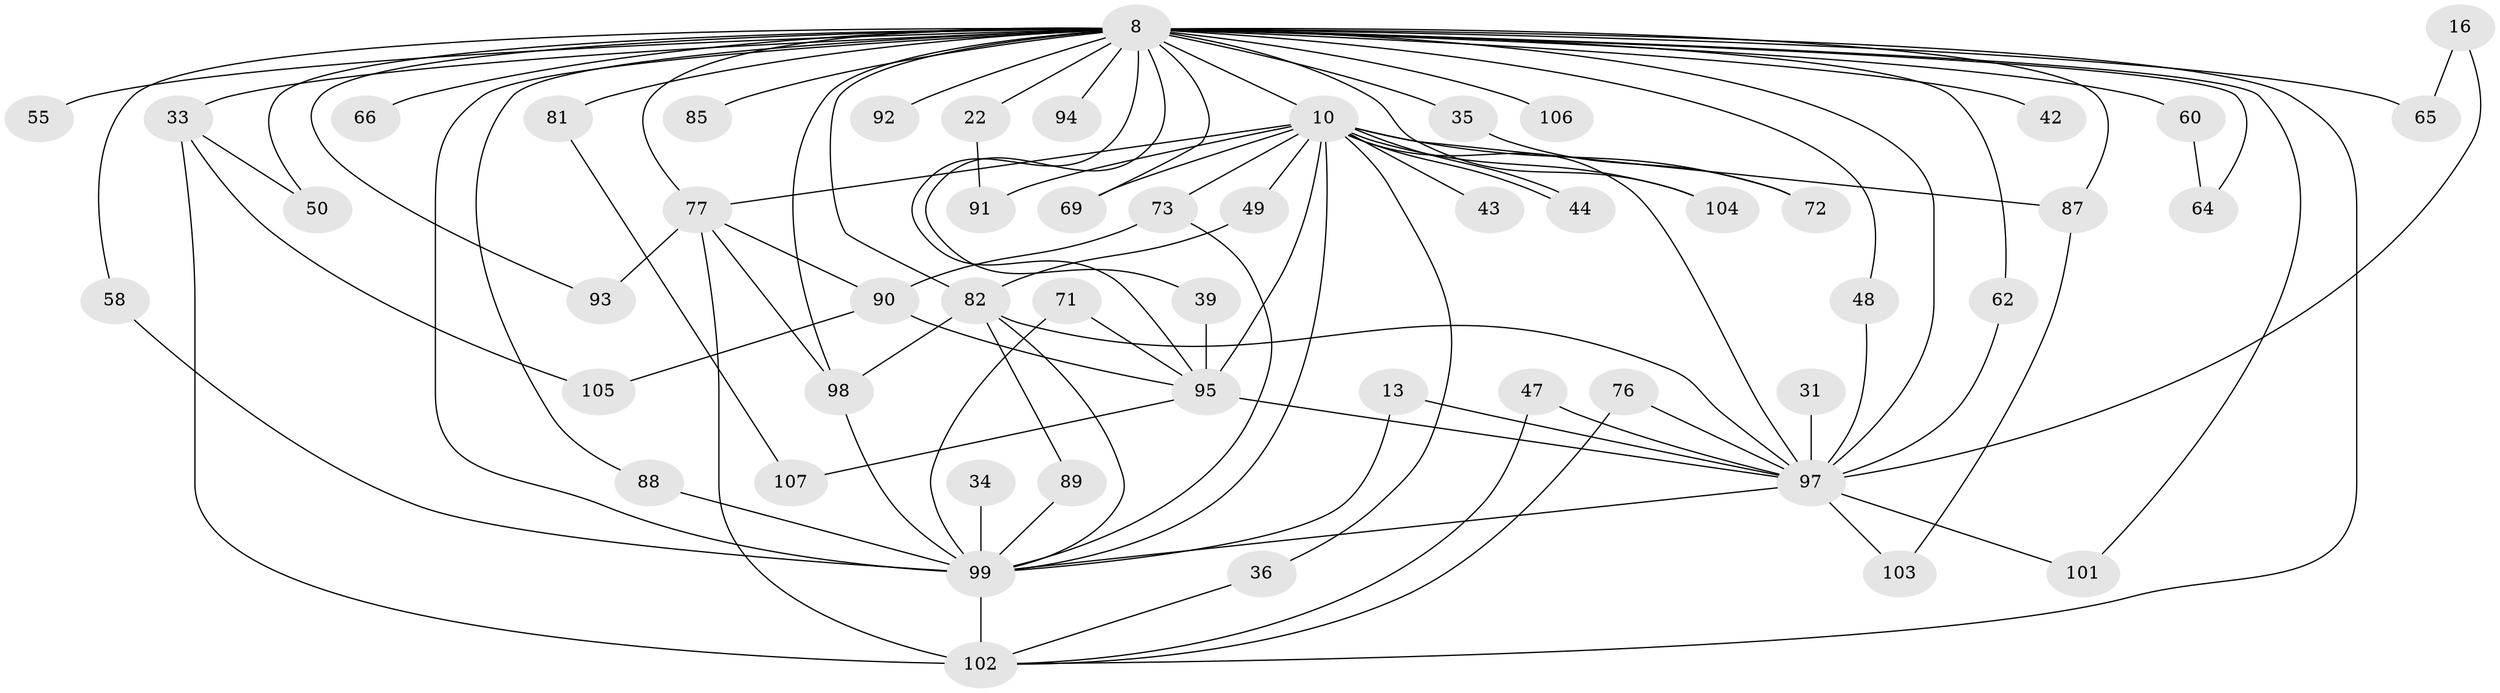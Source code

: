 // original degree distribution, {18: 0.028037383177570093, 13: 0.009345794392523364, 31: 0.009345794392523364, 23: 0.018691588785046728, 19: 0.009345794392523364, 26: 0.009345794392523364, 20: 0.009345794392523364, 5: 0.009345794392523364, 3: 0.2897196261682243, 4: 0.09345794392523364, 2: 0.4766355140186916, 7: 0.018691588785046728, 9: 0.009345794392523364, 6: 0.009345794392523364}
// Generated by graph-tools (version 1.1) at 2025/46/03/09/25 04:46:39]
// undirected, 53 vertices, 95 edges
graph export_dot {
graph [start="1"]
  node [color=gray90,style=filled];
  8 [super="+4+7"];
  10 [super="+5"];
  13;
  16;
  22;
  31;
  33 [super="+26+21"];
  34;
  35;
  36;
  39;
  42 [super="+23"];
  43;
  44;
  47;
  48;
  49;
  50;
  55;
  58;
  60;
  62;
  64;
  65 [super="+11+61"];
  66;
  69;
  71;
  72;
  73 [super="+68"];
  76;
  77 [super="+75"];
  81 [super="+67"];
  82 [super="+38+57"];
  85;
  87 [super="+37+70"];
  88 [super="+56"];
  89;
  90 [super="+83"];
  91;
  92 [super="+80"];
  93;
  94;
  95 [super="+24+74"];
  97 [super="+79+9"];
  98 [super="+96+84+63"];
  99 [super="+28+78"];
  101;
  102 [super="+100+46"];
  103;
  104 [super="+12"];
  105 [super="+86"];
  106;
  107;
  8 -- 10 [weight=8];
  8 -- 35 [weight=2];
  8 -- 42 [weight=3];
  8 -- 55 [weight=2];
  8 -- 60 [weight=2];
  8 -- 62;
  8 -- 94 [weight=2];
  8 -- 101;
  8 -- 104;
  8 -- 88;
  8 -- 65 [weight=3];
  8 -- 66 [weight=2];
  8 -- 69;
  8 -- 82 [weight=3];
  8 -- 92 [weight=3];
  8 -- 106 [weight=2];
  8 -- 48;
  8 -- 95 [weight=2];
  8 -- 81 [weight=4];
  8 -- 77 [weight=3];
  8 -- 33 [weight=3];
  8 -- 99 [weight=11];
  8 -- 102 [weight=2];
  8 -- 87 [weight=2];
  8 -- 97 [weight=10];
  8 -- 64;
  8 -- 85 [weight=2];
  8 -- 22 [weight=2];
  8 -- 93;
  8 -- 98;
  8 -- 39;
  8 -- 50;
  8 -- 58;
  10 -- 43 [weight=2];
  10 -- 44;
  10 -- 44;
  10 -- 49;
  10 -- 69;
  10 -- 72;
  10 -- 73 [weight=2];
  10 -- 77 [weight=3];
  10 -- 91;
  10 -- 95 [weight=3];
  10 -- 99 [weight=7];
  10 -- 36;
  10 -- 104;
  10 -- 87 [weight=2];
  10 -- 97 [weight=5];
  13 -- 99 [weight=2];
  13 -- 97;
  16 -- 65;
  16 -- 97;
  22 -- 91;
  31 -- 97 [weight=2];
  33 -- 50;
  33 -- 105 [weight=2];
  33 -- 102 [weight=2];
  34 -- 99;
  35 -- 72;
  36 -- 102;
  39 -- 95;
  47 -- 97;
  47 -- 102;
  48 -- 97;
  49 -- 82;
  58 -- 99;
  60 -- 64;
  62 -- 97;
  71 -- 99;
  71 -- 95;
  73 -- 99;
  73 -- 90;
  76 -- 97;
  76 -- 102;
  77 -- 102 [weight=2];
  77 -- 93;
  77 -- 90;
  77 -- 98;
  81 -- 107;
  82 -- 89;
  82 -- 97;
  82 -- 98;
  82 -- 99;
  87 -- 103;
  88 -- 99 [weight=2];
  89 -- 99;
  90 -- 105;
  90 -- 95;
  95 -- 97 [weight=2];
  95 -- 107;
  97 -- 99 [weight=4];
  97 -- 101;
  97 -- 103;
  98 -- 99 [weight=2];
  99 -- 102 [weight=4];
}
